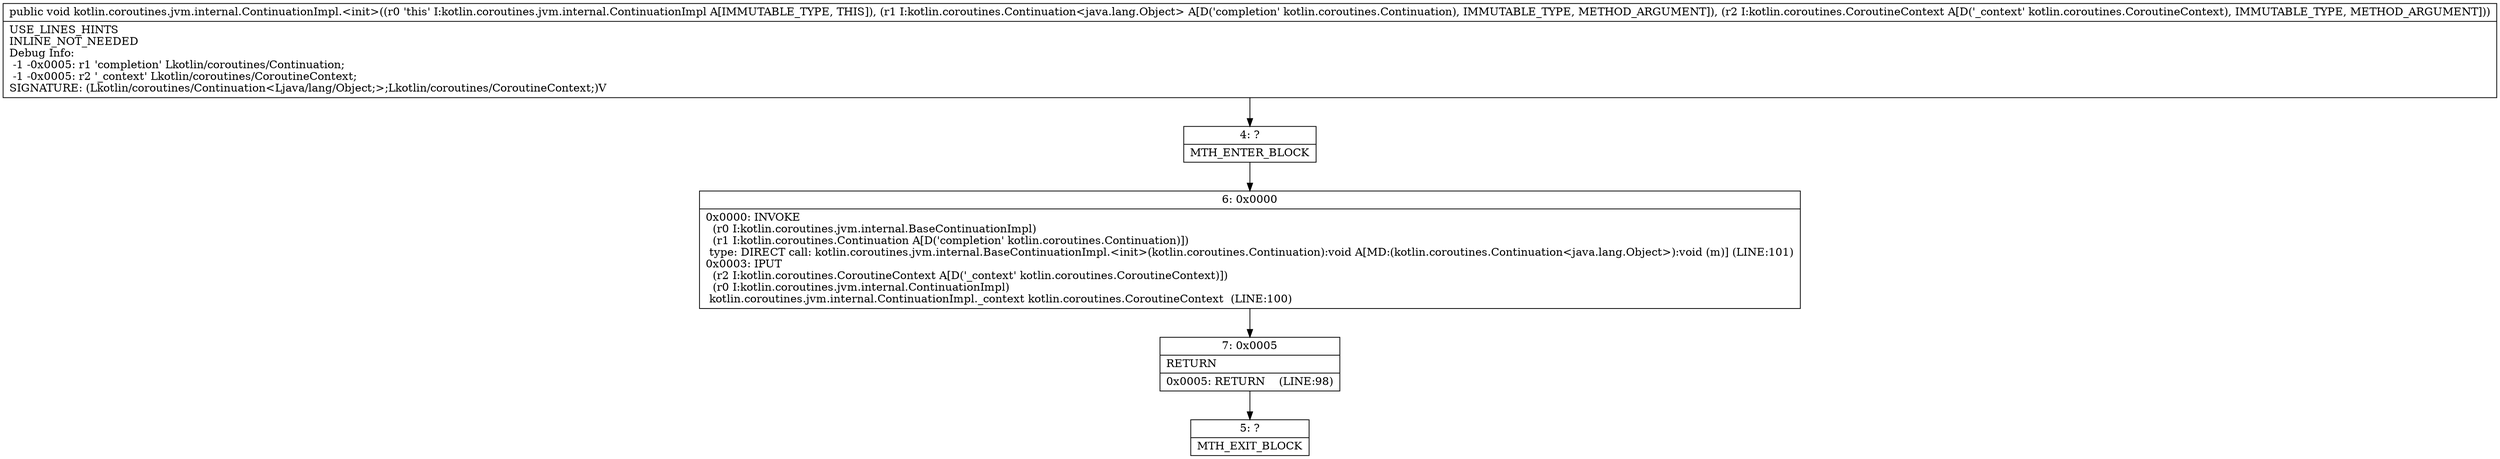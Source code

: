 digraph "CFG forkotlin.coroutines.jvm.internal.ContinuationImpl.\<init\>(Lkotlin\/coroutines\/Continuation;Lkotlin\/coroutines\/CoroutineContext;)V" {
Node_4 [shape=record,label="{4\:\ ?|MTH_ENTER_BLOCK\l}"];
Node_6 [shape=record,label="{6\:\ 0x0000|0x0000: INVOKE  \l  (r0 I:kotlin.coroutines.jvm.internal.BaseContinuationImpl)\l  (r1 I:kotlin.coroutines.Continuation A[D('completion' kotlin.coroutines.Continuation)])\l type: DIRECT call: kotlin.coroutines.jvm.internal.BaseContinuationImpl.\<init\>(kotlin.coroutines.Continuation):void A[MD:(kotlin.coroutines.Continuation\<java.lang.Object\>):void (m)] (LINE:101)\l0x0003: IPUT  \l  (r2 I:kotlin.coroutines.CoroutineContext A[D('_context' kotlin.coroutines.CoroutineContext)])\l  (r0 I:kotlin.coroutines.jvm.internal.ContinuationImpl)\l kotlin.coroutines.jvm.internal.ContinuationImpl._context kotlin.coroutines.CoroutineContext  (LINE:100)\l}"];
Node_7 [shape=record,label="{7\:\ 0x0005|RETURN\l|0x0005: RETURN    (LINE:98)\l}"];
Node_5 [shape=record,label="{5\:\ ?|MTH_EXIT_BLOCK\l}"];
MethodNode[shape=record,label="{public void kotlin.coroutines.jvm.internal.ContinuationImpl.\<init\>((r0 'this' I:kotlin.coroutines.jvm.internal.ContinuationImpl A[IMMUTABLE_TYPE, THIS]), (r1 I:kotlin.coroutines.Continuation\<java.lang.Object\> A[D('completion' kotlin.coroutines.Continuation), IMMUTABLE_TYPE, METHOD_ARGUMENT]), (r2 I:kotlin.coroutines.CoroutineContext A[D('_context' kotlin.coroutines.CoroutineContext), IMMUTABLE_TYPE, METHOD_ARGUMENT]))  | USE_LINES_HINTS\lINLINE_NOT_NEEDED\lDebug Info:\l  \-1 \-0x0005: r1 'completion' Lkotlin\/coroutines\/Continuation;\l  \-1 \-0x0005: r2 '_context' Lkotlin\/coroutines\/CoroutineContext;\lSIGNATURE: (Lkotlin\/coroutines\/Continuation\<Ljava\/lang\/Object;\>;Lkotlin\/coroutines\/CoroutineContext;)V\l}"];
MethodNode -> Node_4;Node_4 -> Node_6;
Node_6 -> Node_7;
Node_7 -> Node_5;
}

